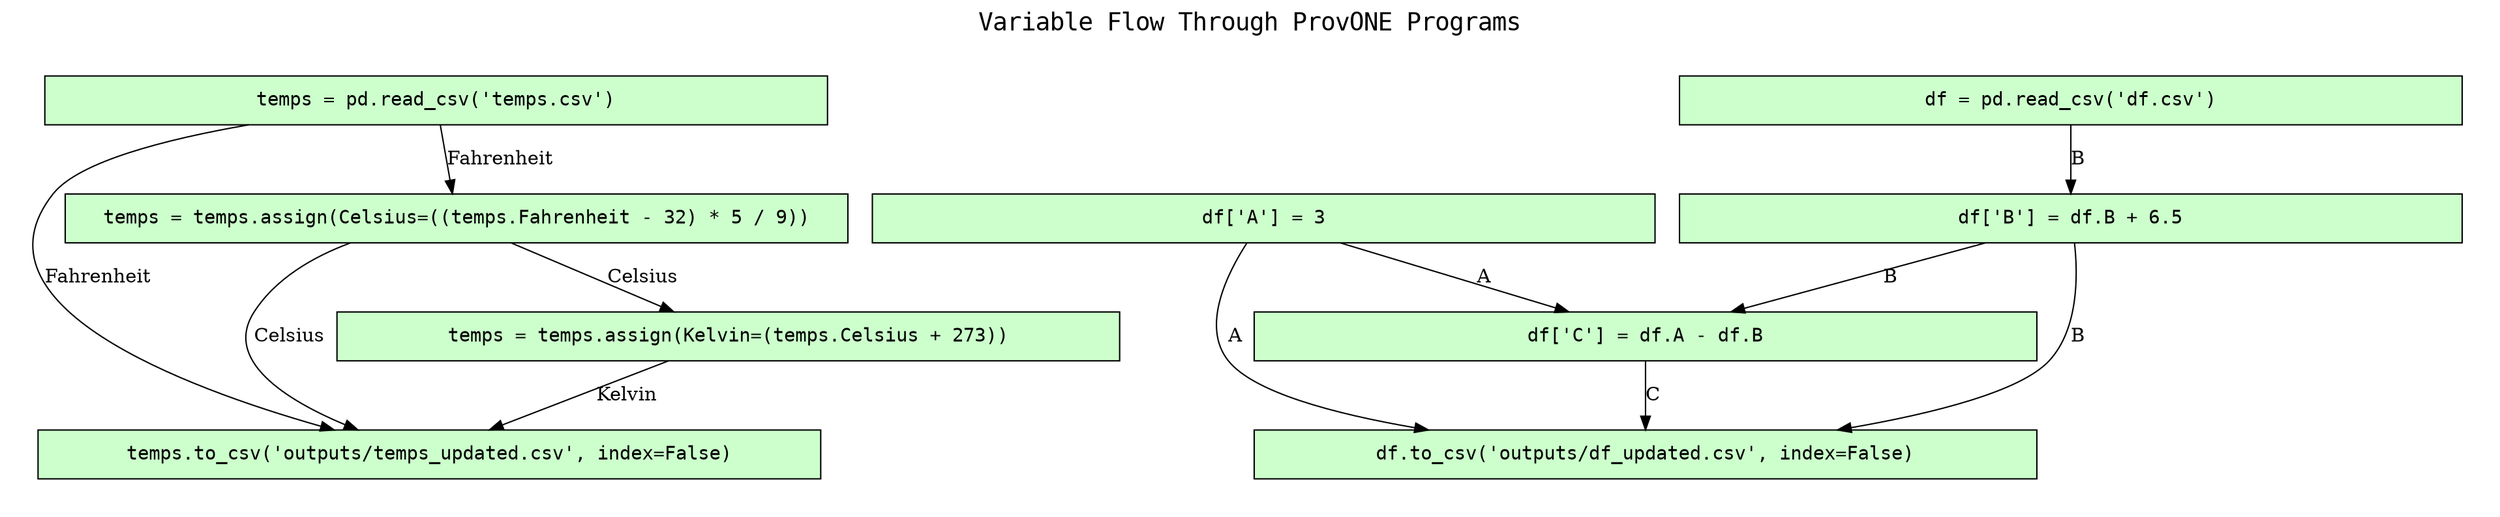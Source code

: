 
digraph provone_workflow {
rankdir=TB

fontname=Courier; fontsize=18; labelloc=t
label="Variable Flow Through ProvONE Programs"

subgraph cluster_program_graph { label=""; color=white; penwidth=0
subgraph cluster_program_graph_inner { label=""; color=white

# program nodes
node[shape=box style="filled" fillcolor="#CCFFCC" peripheries=1 fontname=Courier]
node[width=8]

"http://c2metadata.org/run/D41D8CD98F00B204E9800998ECF8427E/ProgramStep1" [label="df = pd.read_csv('df.csv')"]
"http://c2metadata.org/run/D41D8CD98F00B204E9800998ECF8427E/ProgramStep10" [label="temps = temps.assign(Celsius=((temps.Fahrenheit - 32) * 5 \/ 9))"]
"http://c2metadata.org/run/D41D8CD98F00B204E9800998ECF8427E/ProgramStep12" [label="temps = temps.assign(Kelvin=(temps.Celsius + 273))"]
"http://c2metadata.org/run/D41D8CD98F00B204E9800998ECF8427E/ProgramStep13" [label="df.to_csv('outputs\/df_updated.csv', index=False)"]
"http://c2metadata.org/run/D41D8CD98F00B204E9800998ECF8427E/ProgramStep14" [label="temps.to_csv('outputs\/temps_updated.csv', index=False)"]
"http://c2metadata.org/run/D41D8CD98F00B204E9800998ECF8427E/ProgramStep3" [label="df['A'] = 3"]
"http://c2metadata.org/run/D41D8CD98F00B204E9800998ECF8427E/ProgramStep5" [label="df['B'] = df.B + 6.5"]
"http://c2metadata.org/run/D41D8CD98F00B204E9800998ECF8427E/ProgramStep7" [label="df['C'] = df.A - df.B"]
"http://c2metadata.org/run/D41D8CD98F00B204E9800998ECF8427E/ProgramStep8" [label="temps = pd.read_csv('temps.csv')"]

# dataframe channels
"http://c2metadata.org/run/D41D8CD98F00B204E9800998ECF8427E/ProgramStep8" -> "http://c2metadata.org/run/D41D8CD98F00B204E9800998ECF8427E/ProgramStep10" [label="Fahrenheit"]
"http://c2metadata.org/run/D41D8CD98F00B204E9800998ECF8427E/ProgramStep10" -> "http://c2metadata.org/run/D41D8CD98F00B204E9800998ECF8427E/ProgramStep12" [label="Celsius"]
"http://c2metadata.org/run/D41D8CD98F00B204E9800998ECF8427E/ProgramStep3" -> "http://c2metadata.org/run/D41D8CD98F00B204E9800998ECF8427E/ProgramStep13" [label="A"]
"http://c2metadata.org/run/D41D8CD98F00B204E9800998ECF8427E/ProgramStep5" -> "http://c2metadata.org/run/D41D8CD98F00B204E9800998ECF8427E/ProgramStep13" [label="B"]
"http://c2metadata.org/run/D41D8CD98F00B204E9800998ECF8427E/ProgramStep7" -> "http://c2metadata.org/run/D41D8CD98F00B204E9800998ECF8427E/ProgramStep13" [label="C"]
"http://c2metadata.org/run/D41D8CD98F00B204E9800998ECF8427E/ProgramStep10" -> "http://c2metadata.org/run/D41D8CD98F00B204E9800998ECF8427E/ProgramStep14" [label="Celsius"]
"http://c2metadata.org/run/D41D8CD98F00B204E9800998ECF8427E/ProgramStep8" -> "http://c2metadata.org/run/D41D8CD98F00B204E9800998ECF8427E/ProgramStep14" [label="Fahrenheit"]
"http://c2metadata.org/run/D41D8CD98F00B204E9800998ECF8427E/ProgramStep12" -> "http://c2metadata.org/run/D41D8CD98F00B204E9800998ECF8427E/ProgramStep14" [label="Kelvin"]
"http://c2metadata.org/run/D41D8CD98F00B204E9800998ECF8427E/ProgramStep1" -> "http://c2metadata.org/run/D41D8CD98F00B204E9800998ECF8427E/ProgramStep5" [label="B"]
"http://c2metadata.org/run/D41D8CD98F00B204E9800998ECF8427E/ProgramStep3" -> "http://c2metadata.org/run/D41D8CD98F00B204E9800998ECF8427E/ProgramStep7" [label="A"]
"http://c2metadata.org/run/D41D8CD98F00B204E9800998ECF8427E/ProgramStep5" -> "http://c2metadata.org/run/D41D8CD98F00B204E9800998ECF8427E/ProgramStep7" [label="B"]
}}

}
